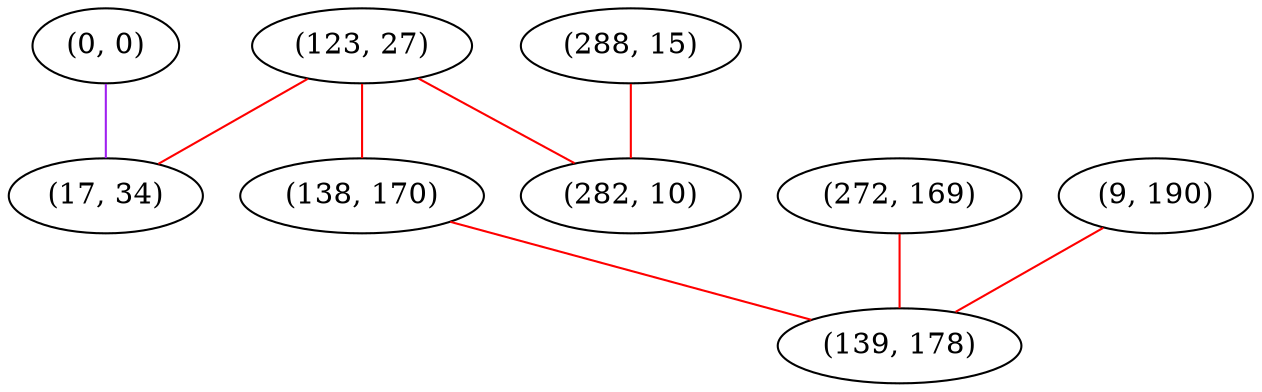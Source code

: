 graph "" {
"(0, 0)";
"(123, 27)";
"(288, 15)";
"(138, 170)";
"(272, 169)";
"(17, 34)";
"(9, 190)";
"(282, 10)";
"(139, 178)";
"(0, 0)" -- "(17, 34)"  [color=purple, key=0, weight=4];
"(123, 27)" -- "(17, 34)"  [color=red, key=0, weight=1];
"(123, 27)" -- "(282, 10)"  [color=red, key=0, weight=1];
"(123, 27)" -- "(138, 170)"  [color=red, key=0, weight=1];
"(288, 15)" -- "(282, 10)"  [color=red, key=0, weight=1];
"(138, 170)" -- "(139, 178)"  [color=red, key=0, weight=1];
"(272, 169)" -- "(139, 178)"  [color=red, key=0, weight=1];
"(9, 190)" -- "(139, 178)"  [color=red, key=0, weight=1];
}
